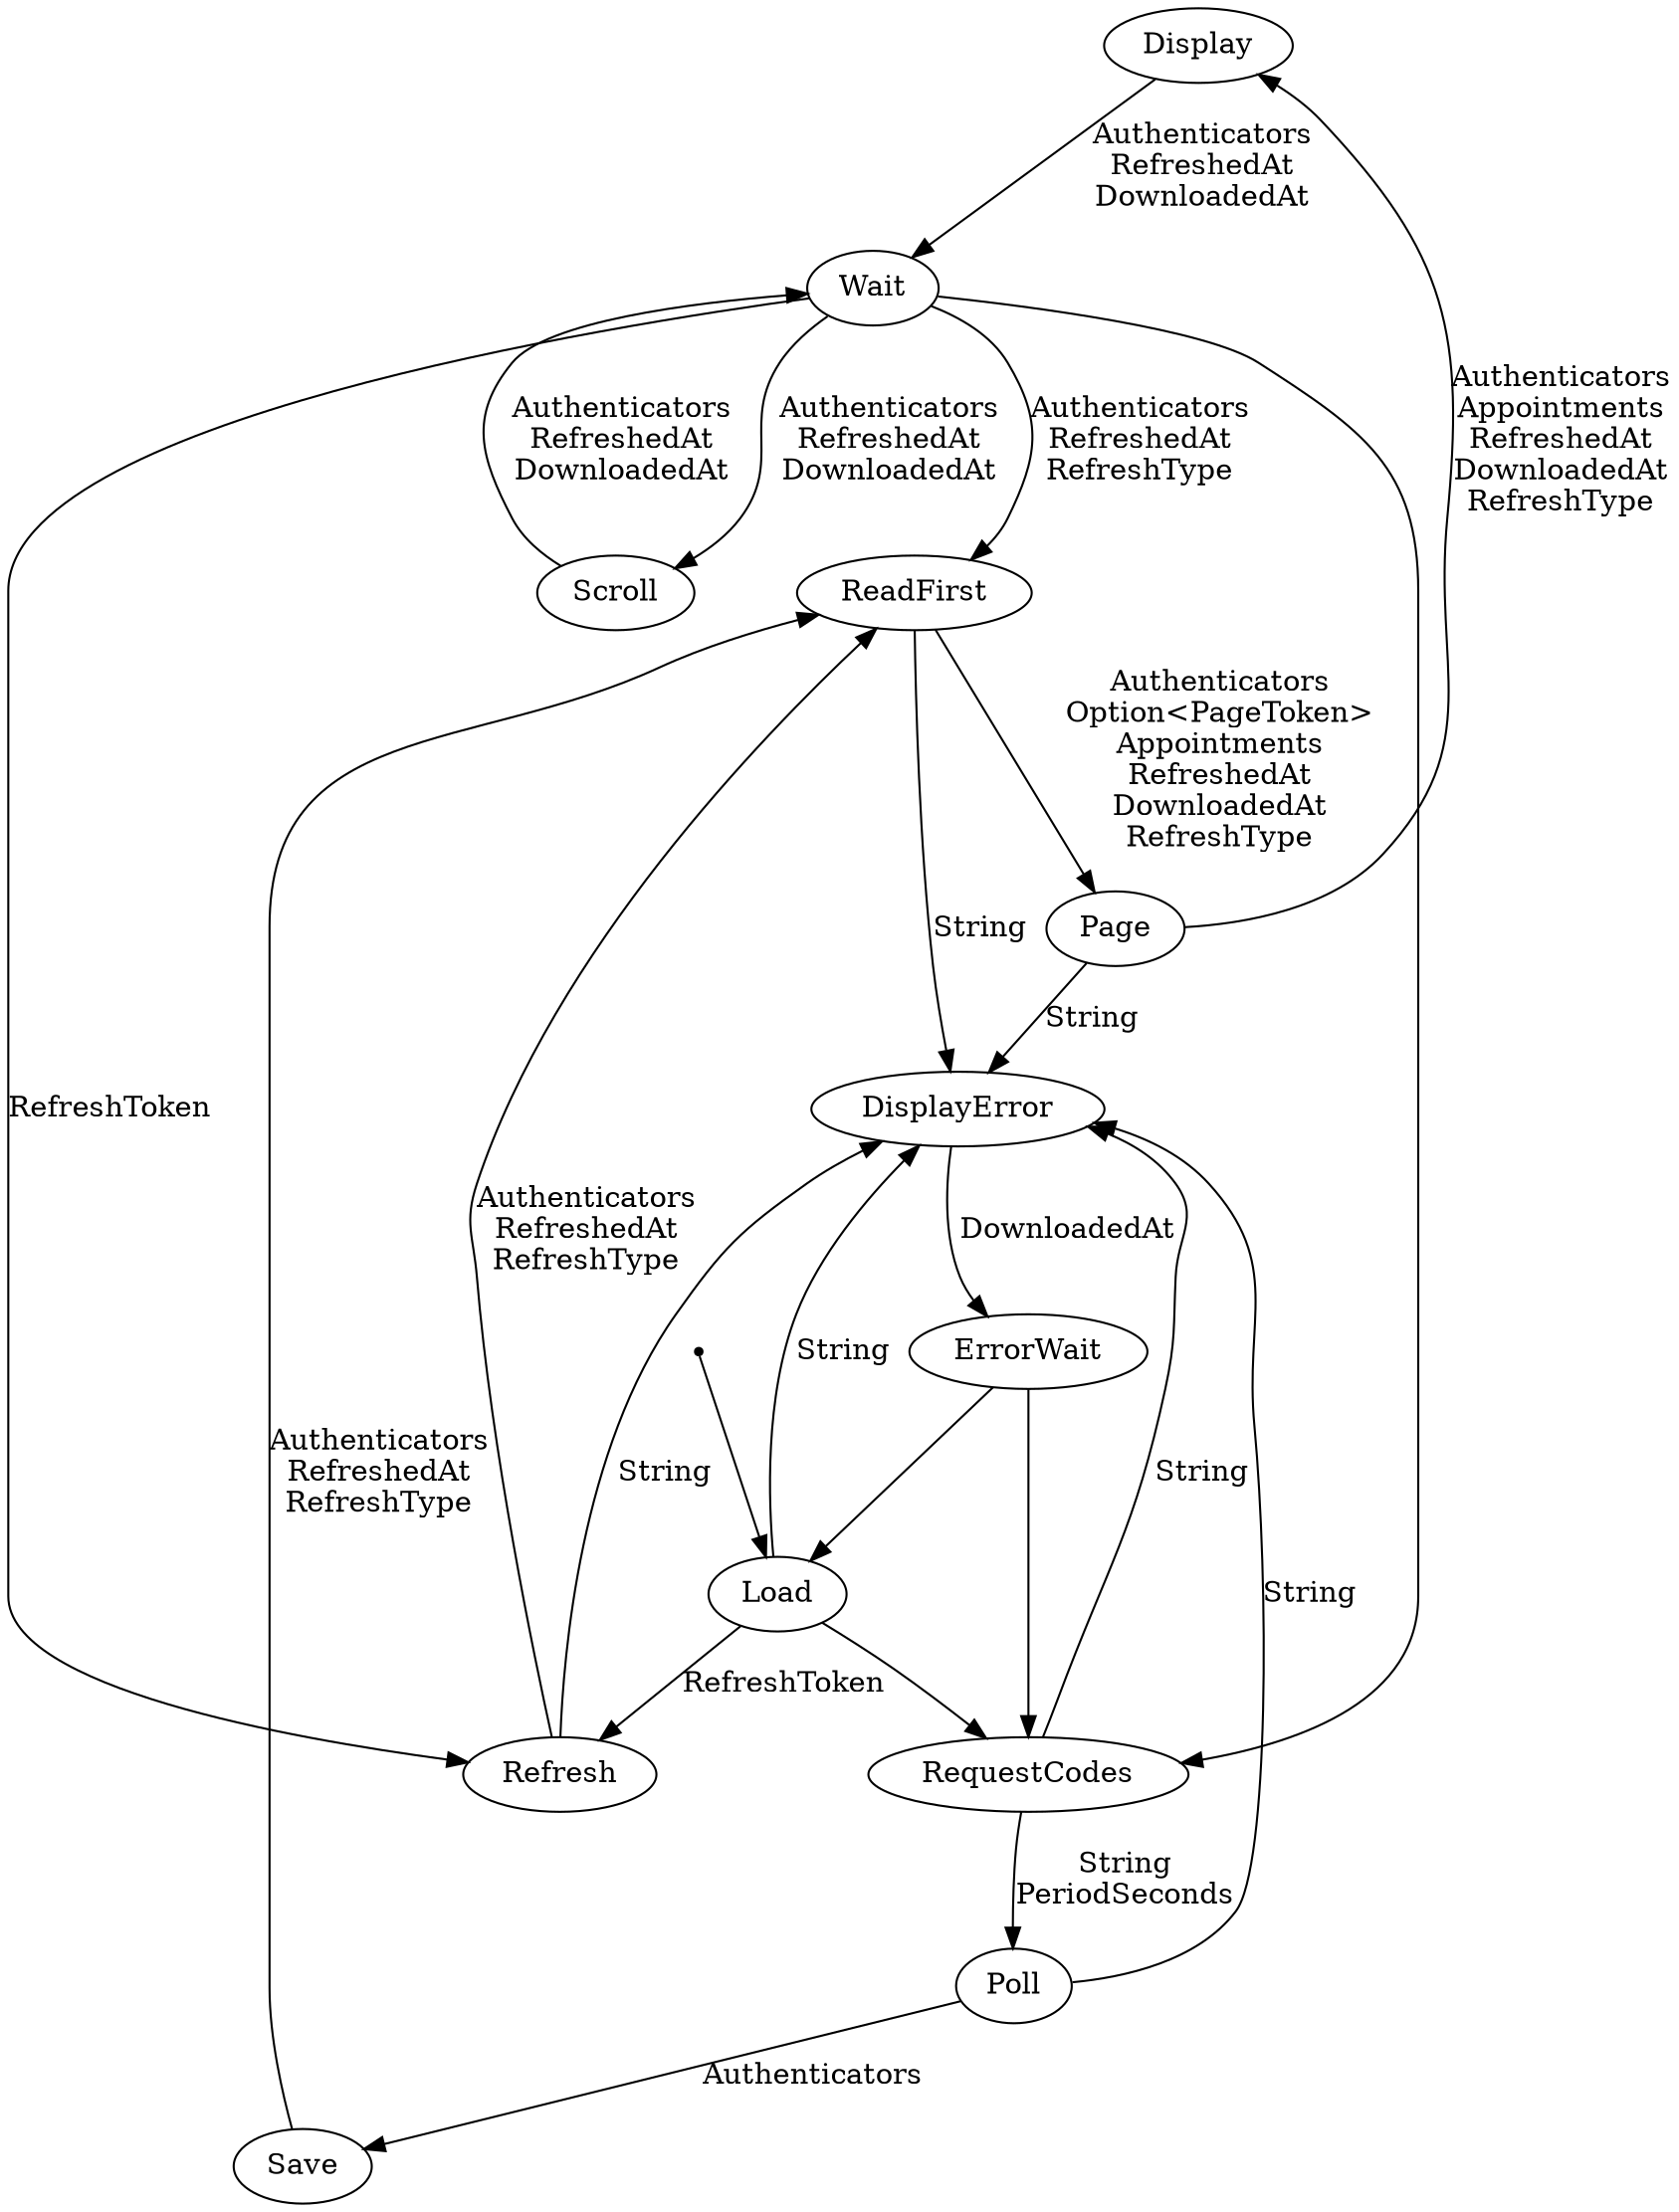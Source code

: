 digraph cal_stm {
    Display[label="Display"][shape="ellipse"];
    DisplayError[label="DisplayError"][shape="ellipse"];
    ErrorWait[label="ErrorWait"][shape="ellipse"];
    Load[label="Load"][shape="ellipse"];
    Page[label="Page"][shape="ellipse"];
    Poll[label="Poll"][shape="ellipse"];
    ReadFirst[label="ReadFirst"][shape="ellipse"];
    Refresh[label="Refresh"][shape="ellipse"];
    RequestCodes[label="RequestCodes"][shape="ellipse"];
    Save[label="Save"][shape="ellipse"];
    Scroll[label="Scroll"][shape="ellipse"];
    Wait[label="Wait"][shape="ellipse"];
    _start[label="_start"][shape="point"];
    _start -> Load[label=""];
    ErrorWait -> Load[label=""];
    DisplayError -> ErrorWait[label="DownloadedAt\n"];
    ErrorWait -> RequestCodes[label=""];
    Load -> RequestCodes[label=""];
    Wait -> RequestCodes[label=""];
    Load -> Refresh[label="RefreshToken\n"];
    Wait -> Refresh[label="RefreshToken\n"];
    Refresh -> ReadFirst[label="Authenticators\nRefreshedAt\nRefreshType\n"];
    Save -> ReadFirst[label="Authenticators\nRefreshedAt\nRefreshType\n"];
    Wait -> ReadFirst[label="Authenticators\nRefreshedAt\nRefreshType\n"];
    RequestCodes -> Poll[label="String\nPeriodSeconds\n"];
    Load -> DisplayError[label="String\n"];
    Page -> DisplayError[label="String\n"];
    Poll -> DisplayError[label="String\n"];
    ReadFirst -> DisplayError[label="String\n"];
    Refresh -> DisplayError[label="String\n"];
    RequestCodes -> DisplayError[label="String\n"];
    Poll -> Save[label="Authenticators\n"];
    ReadFirst -> Page[label="Authenticators\nOption<PageToken>\nAppointments\nRefreshedAt\nDownloadedAt\nRefreshType\n"];
    Page -> Display[label="Authenticators\nAppointments\nRefreshedAt\nDownloadedAt\nRefreshType\n"];
    Wait -> Scroll[label="Authenticators\nRefreshedAt\nDownloadedAt\n"];
    Display -> Wait[label="Authenticators\nRefreshedAt\nDownloadedAt\n"];
    Scroll -> Wait[label="Authenticators\nRefreshedAt\nDownloadedAt\n"];
}
